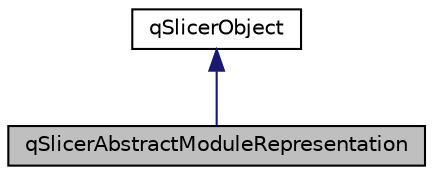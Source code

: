 digraph "qSlicerAbstractModuleRepresentation"
{
  bgcolor="transparent";
  edge [fontname="Helvetica",fontsize="10",labelfontname="Helvetica",labelfontsize="10"];
  node [fontname="Helvetica",fontsize="10",shape=record];
  Node25 [label="qSlicerAbstractModuleRepresentation",height=0.2,width=0.4,color="black", fillcolor="grey75", style="filled", fontcolor="black"];
  Node26 -> Node25 [dir="back",color="midnightblue",fontsize="10",style="solid",fontname="Helvetica"];
  Node26 [label="qSlicerObject",height=0.2,width=0.4,color="black",URL="$classqSlicerObject.html"];
}
